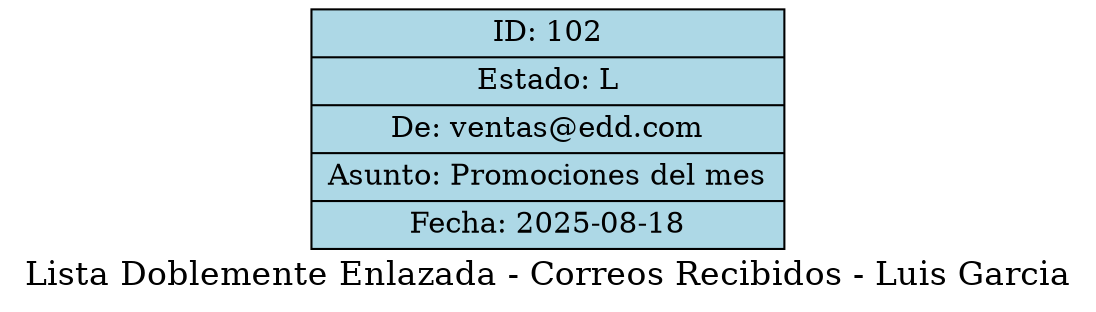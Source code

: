 digraph G {
    label="Lista Doblemente Enlazada - Correos Recibidos - Luis Garcia";
    fontsize=16;
    rankdir=LR;
    node [shape=record, style=filled];
    correo_102 [label="ID: 102|Estado: L|De: ventas@edd.com|Asunto: Promociones del mes|Fecha: 2025-08-18", fillcolor=lightblue];
}
